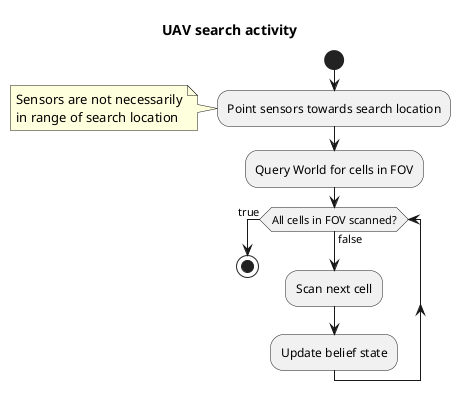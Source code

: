 @startuml

title UAV search activity

start

:Point sensors towards search location;
note left
  Sensors are not necessarily
  in range of search location
end note

:Query World for cells in FOV;
while (All cells in FOV scanned?) is (false)
  :Scan next cell;
  :Update belief state;
endwhile (true)

stop


@enduml